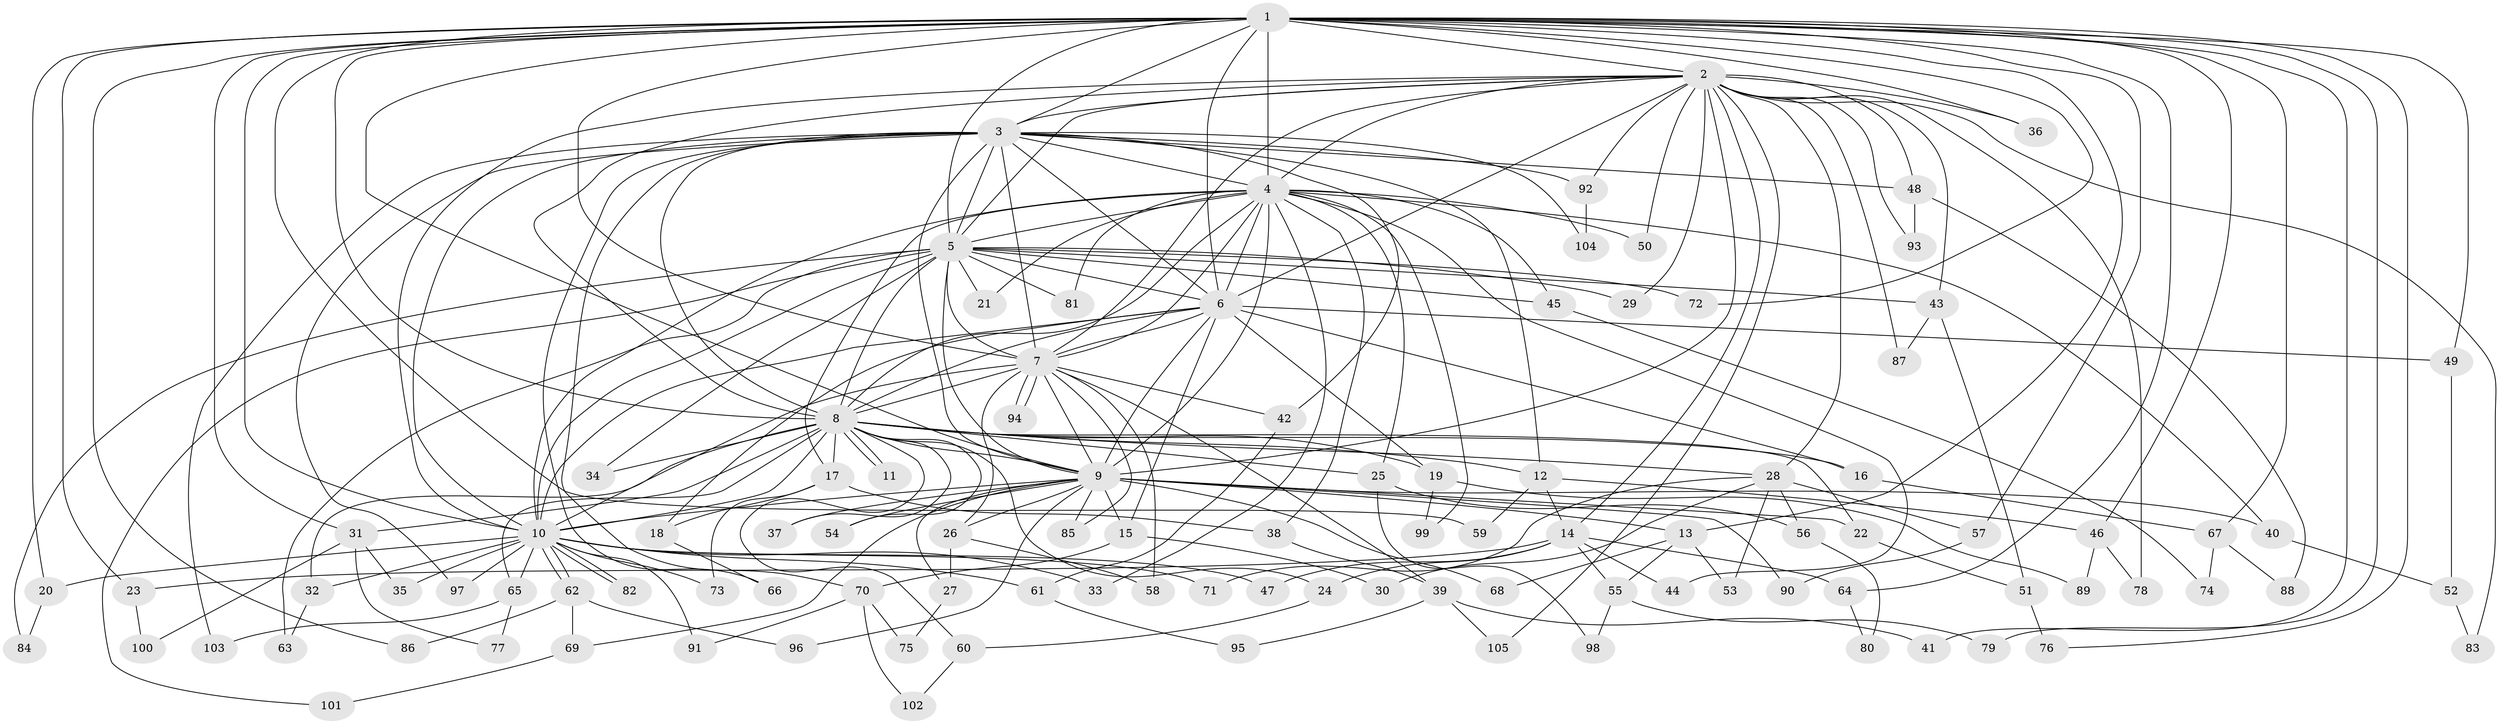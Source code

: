 // Generated by graph-tools (version 1.1) at 2025/25/03/09/25 03:25:42]
// undirected, 105 vertices, 235 edges
graph export_dot {
graph [start="1"]
  node [color=gray90,style=filled];
  1;
  2;
  3;
  4;
  5;
  6;
  7;
  8;
  9;
  10;
  11;
  12;
  13;
  14;
  15;
  16;
  17;
  18;
  19;
  20;
  21;
  22;
  23;
  24;
  25;
  26;
  27;
  28;
  29;
  30;
  31;
  32;
  33;
  34;
  35;
  36;
  37;
  38;
  39;
  40;
  41;
  42;
  43;
  44;
  45;
  46;
  47;
  48;
  49;
  50;
  51;
  52;
  53;
  54;
  55;
  56;
  57;
  58;
  59;
  60;
  61;
  62;
  63;
  64;
  65;
  66;
  67;
  68;
  69;
  70;
  71;
  72;
  73;
  74;
  75;
  76;
  77;
  78;
  79;
  80;
  81;
  82;
  83;
  84;
  85;
  86;
  87;
  88;
  89;
  90;
  91;
  92;
  93;
  94;
  95;
  96;
  97;
  98;
  99;
  100;
  101;
  102;
  103;
  104;
  105;
  1 -- 2;
  1 -- 3;
  1 -- 4;
  1 -- 5;
  1 -- 6;
  1 -- 7;
  1 -- 8;
  1 -- 9;
  1 -- 10;
  1 -- 13;
  1 -- 20;
  1 -- 23;
  1 -- 31;
  1 -- 36;
  1 -- 41;
  1 -- 46;
  1 -- 49;
  1 -- 57;
  1 -- 59;
  1 -- 64;
  1 -- 67;
  1 -- 72;
  1 -- 76;
  1 -- 79;
  1 -- 86;
  2 -- 3;
  2 -- 4;
  2 -- 5;
  2 -- 6;
  2 -- 7;
  2 -- 8;
  2 -- 9;
  2 -- 10;
  2 -- 14;
  2 -- 28;
  2 -- 29;
  2 -- 36;
  2 -- 43;
  2 -- 48;
  2 -- 50;
  2 -- 78;
  2 -- 83;
  2 -- 87;
  2 -- 92;
  2 -- 93;
  2 -- 105;
  3 -- 4;
  3 -- 5;
  3 -- 6;
  3 -- 7;
  3 -- 8;
  3 -- 9;
  3 -- 10;
  3 -- 12;
  3 -- 42;
  3 -- 48;
  3 -- 66;
  3 -- 70;
  3 -- 92;
  3 -- 97;
  3 -- 103;
  3 -- 104;
  4 -- 5;
  4 -- 6;
  4 -- 7;
  4 -- 8;
  4 -- 9;
  4 -- 10;
  4 -- 17;
  4 -- 21;
  4 -- 25;
  4 -- 33;
  4 -- 38;
  4 -- 40;
  4 -- 44;
  4 -- 45;
  4 -- 50;
  4 -- 81;
  4 -- 99;
  5 -- 6;
  5 -- 7;
  5 -- 8;
  5 -- 9;
  5 -- 10;
  5 -- 21;
  5 -- 29;
  5 -- 34;
  5 -- 43;
  5 -- 45;
  5 -- 63;
  5 -- 72;
  5 -- 81;
  5 -- 84;
  5 -- 101;
  6 -- 7;
  6 -- 8;
  6 -- 9;
  6 -- 10;
  6 -- 15;
  6 -- 16;
  6 -- 18;
  6 -- 19;
  6 -- 49;
  7 -- 8;
  7 -- 9;
  7 -- 10;
  7 -- 26;
  7 -- 39;
  7 -- 42;
  7 -- 58;
  7 -- 85;
  7 -- 94;
  7 -- 94;
  8 -- 9;
  8 -- 10;
  8 -- 11;
  8 -- 11;
  8 -- 12;
  8 -- 16;
  8 -- 17;
  8 -- 19;
  8 -- 22;
  8 -- 24;
  8 -- 25;
  8 -- 28;
  8 -- 31;
  8 -- 32;
  8 -- 34;
  8 -- 37;
  8 -- 54;
  8 -- 60;
  8 -- 65;
  9 -- 10;
  9 -- 13;
  9 -- 15;
  9 -- 22;
  9 -- 26;
  9 -- 27;
  9 -- 37;
  9 -- 40;
  9 -- 54;
  9 -- 68;
  9 -- 69;
  9 -- 85;
  9 -- 90;
  9 -- 96;
  10 -- 20;
  10 -- 32;
  10 -- 33;
  10 -- 35;
  10 -- 47;
  10 -- 61;
  10 -- 62;
  10 -- 62;
  10 -- 65;
  10 -- 71;
  10 -- 73;
  10 -- 82;
  10 -- 82;
  10 -- 91;
  10 -- 97;
  12 -- 14;
  12 -- 46;
  12 -- 59;
  13 -- 53;
  13 -- 55;
  13 -- 68;
  14 -- 23;
  14 -- 24;
  14 -- 44;
  14 -- 47;
  14 -- 55;
  14 -- 64;
  15 -- 30;
  15 -- 70;
  16 -- 67;
  17 -- 18;
  17 -- 38;
  17 -- 73;
  18 -- 66;
  19 -- 89;
  19 -- 99;
  20 -- 84;
  22 -- 51;
  23 -- 100;
  24 -- 60;
  25 -- 56;
  25 -- 98;
  26 -- 27;
  26 -- 58;
  27 -- 75;
  28 -- 30;
  28 -- 53;
  28 -- 56;
  28 -- 57;
  28 -- 71;
  31 -- 35;
  31 -- 77;
  31 -- 100;
  32 -- 63;
  38 -- 39;
  39 -- 41;
  39 -- 95;
  39 -- 105;
  40 -- 52;
  42 -- 61;
  43 -- 51;
  43 -- 87;
  45 -- 74;
  46 -- 78;
  46 -- 89;
  48 -- 88;
  48 -- 93;
  49 -- 52;
  51 -- 76;
  52 -- 83;
  55 -- 79;
  55 -- 98;
  56 -- 80;
  57 -- 90;
  60 -- 102;
  61 -- 95;
  62 -- 69;
  62 -- 86;
  62 -- 96;
  64 -- 80;
  65 -- 77;
  65 -- 103;
  67 -- 74;
  67 -- 88;
  69 -- 101;
  70 -- 75;
  70 -- 91;
  70 -- 102;
  92 -- 104;
}
